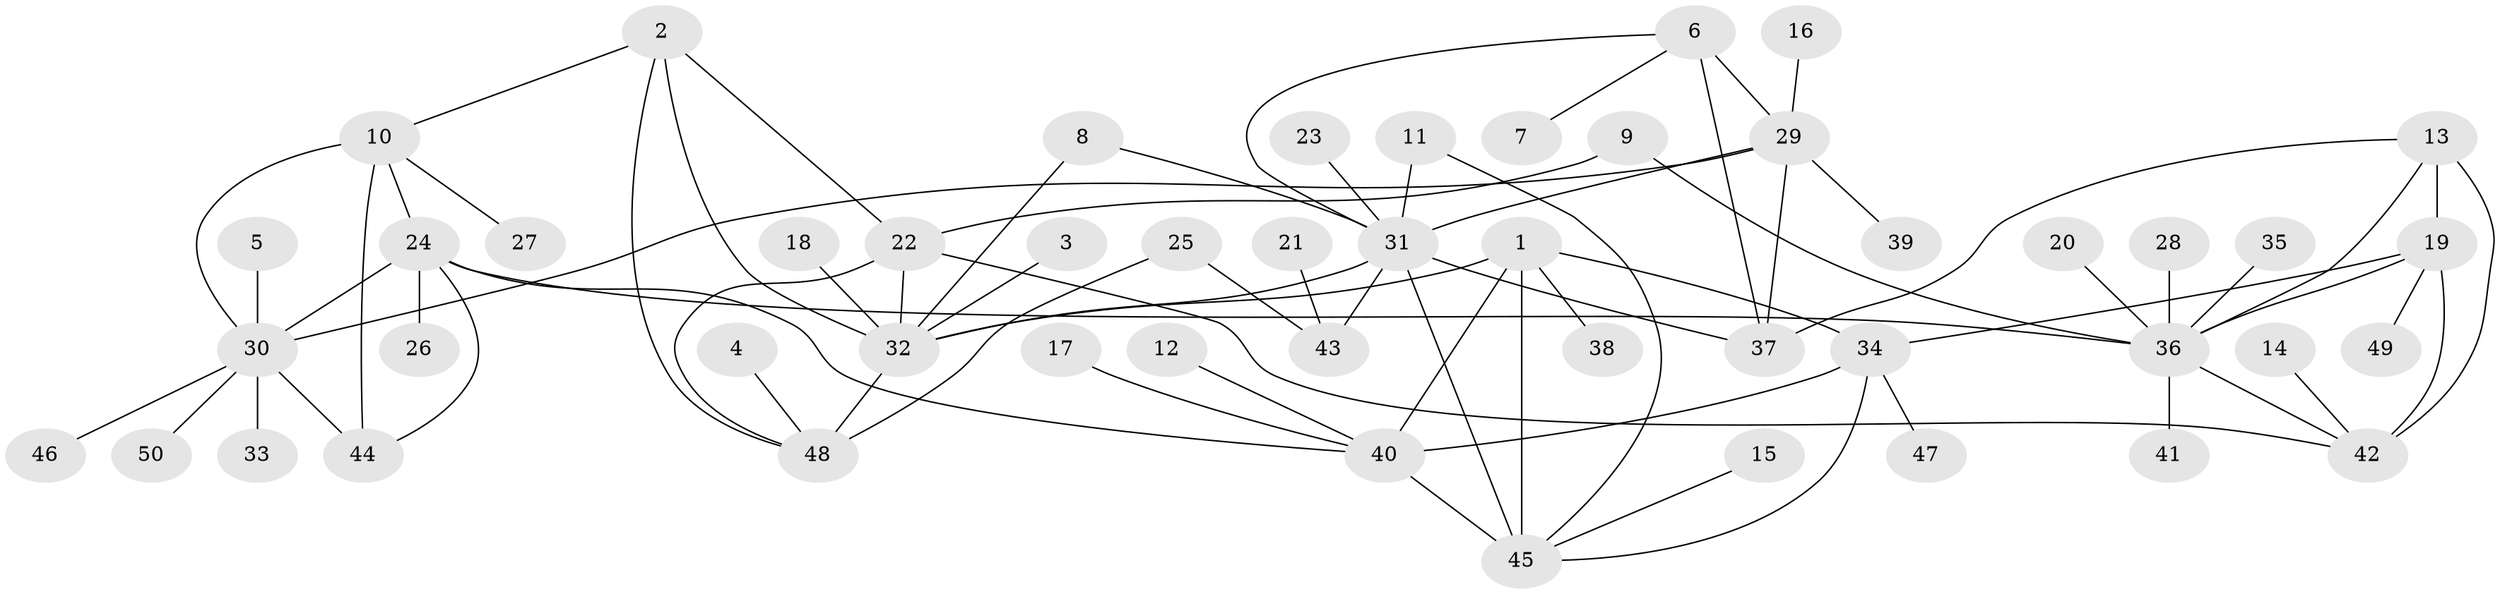 // original degree distribution, {8: 0.07, 4: 0.03, 5: 0.05, 11: 0.02, 6: 0.03, 9: 0.01, 10: 0.01, 7: 0.03, 12: 0.01, 2: 0.15, 1: 0.56, 3: 0.03}
// Generated by graph-tools (version 1.1) at 2025/02/03/09/25 03:02:34]
// undirected, 50 vertices, 74 edges
graph export_dot {
graph [start="1"]
  node [color=gray90,style=filled];
  1;
  2;
  3;
  4;
  5;
  6;
  7;
  8;
  9;
  10;
  11;
  12;
  13;
  14;
  15;
  16;
  17;
  18;
  19;
  20;
  21;
  22;
  23;
  24;
  25;
  26;
  27;
  28;
  29;
  30;
  31;
  32;
  33;
  34;
  35;
  36;
  37;
  38;
  39;
  40;
  41;
  42;
  43;
  44;
  45;
  46;
  47;
  48;
  49;
  50;
  1 -- 32 [weight=1.0];
  1 -- 34 [weight=1.0];
  1 -- 38 [weight=1.0];
  1 -- 40 [weight=1.0];
  1 -- 45 [weight=2.0];
  2 -- 10 [weight=1.0];
  2 -- 22 [weight=1.0];
  2 -- 32 [weight=2.0];
  2 -- 48 [weight=1.0];
  3 -- 32 [weight=1.0];
  4 -- 48 [weight=1.0];
  5 -- 30 [weight=1.0];
  6 -- 7 [weight=1.0];
  6 -- 29 [weight=2.0];
  6 -- 31 [weight=2.0];
  6 -- 37 [weight=2.0];
  8 -- 31 [weight=1.0];
  8 -- 32 [weight=1.0];
  9 -- 22 [weight=1.0];
  9 -- 36 [weight=1.0];
  10 -- 24 [weight=1.0];
  10 -- 27 [weight=1.0];
  10 -- 30 [weight=1.0];
  10 -- 44 [weight=2.0];
  11 -- 31 [weight=1.0];
  11 -- 45 [weight=1.0];
  12 -- 40 [weight=1.0];
  13 -- 19 [weight=1.0];
  13 -- 36 [weight=1.0];
  13 -- 37 [weight=1.0];
  13 -- 42 [weight=2.0];
  14 -- 42 [weight=1.0];
  15 -- 45 [weight=1.0];
  16 -- 29 [weight=1.0];
  17 -- 40 [weight=1.0];
  18 -- 32 [weight=1.0];
  19 -- 34 [weight=1.0];
  19 -- 36 [weight=1.0];
  19 -- 42 [weight=2.0];
  19 -- 49 [weight=1.0];
  20 -- 36 [weight=1.0];
  21 -- 43 [weight=1.0];
  22 -- 32 [weight=2.0];
  22 -- 42 [weight=1.0];
  22 -- 48 [weight=1.0];
  23 -- 31 [weight=1.0];
  24 -- 26 [weight=1.0];
  24 -- 30 [weight=1.0];
  24 -- 36 [weight=1.0];
  24 -- 40 [weight=1.0];
  24 -- 44 [weight=2.0];
  25 -- 43 [weight=1.0];
  25 -- 48 [weight=1.0];
  28 -- 36 [weight=1.0];
  29 -- 30 [weight=1.0];
  29 -- 31 [weight=2.0];
  29 -- 37 [weight=1.0];
  29 -- 39 [weight=1.0];
  30 -- 33 [weight=1.0];
  30 -- 44 [weight=2.0];
  30 -- 46 [weight=1.0];
  30 -- 50 [weight=1.0];
  31 -- 32 [weight=1.0];
  31 -- 37 [weight=1.0];
  31 -- 43 [weight=1.0];
  31 -- 45 [weight=1.0];
  32 -- 48 [weight=2.0];
  34 -- 40 [weight=1.0];
  34 -- 45 [weight=2.0];
  34 -- 47 [weight=1.0];
  35 -- 36 [weight=1.0];
  36 -- 41 [weight=1.0];
  36 -- 42 [weight=2.0];
  40 -- 45 [weight=2.0];
}
